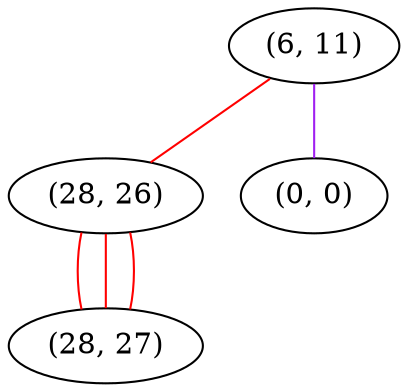 graph "" {
"(6, 11)";
"(28, 26)";
"(0, 0)";
"(28, 27)";
"(6, 11)" -- "(28, 26)"  [color=red, key=0, weight=1];
"(6, 11)" -- "(0, 0)"  [color=purple, key=0, weight=4];
"(28, 26)" -- "(28, 27)"  [color=red, key=0, weight=1];
"(28, 26)" -- "(28, 27)"  [color=red, key=1, weight=1];
"(28, 26)" -- "(28, 27)"  [color=red, key=2, weight=1];
}
